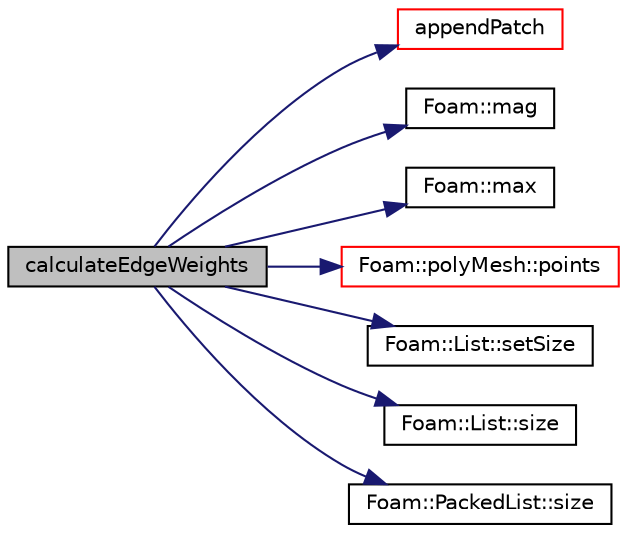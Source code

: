 digraph "calculateEdgeWeights"
{
  bgcolor="transparent";
  edge [fontname="Helvetica",fontsize="10",labelfontname="Helvetica",labelfontsize="10"];
  node [fontname="Helvetica",fontsize="10",shape=record];
  rankdir="LR";
  Node2796 [label="calculateEdgeWeights",height=0.2,width=0.4,color="black", fillcolor="grey75", style="filled", fontcolor="black"];
  Node2796 -> Node2797 [color="midnightblue",fontsize="10",style="solid",fontname="Helvetica"];
  Node2797 [label="appendPatch",height=0.2,width=0.4,color="red",URL="$a25857.html#aed2a5a12ca106976301dd2d80efcb85a",tooltip="Helper:append patch to end of mesh. "];
  Node2796 -> Node2888 [color="midnightblue",fontsize="10",style="solid",fontname="Helvetica"];
  Node2888 [label="Foam::mag",height=0.2,width=0.4,color="black",URL="$a21851.html#a929da2a3fdcf3dacbbe0487d3a330dae"];
  Node2796 -> Node2889 [color="midnightblue",fontsize="10",style="solid",fontname="Helvetica"];
  Node2889 [label="Foam::max",height=0.2,width=0.4,color="black",URL="$a21851.html#ac993e906cf2774ae77e666bc24e81733"];
  Node2796 -> Node2890 [color="midnightblue",fontsize="10",style="solid",fontname="Helvetica"];
  Node2890 [label="Foam::polyMesh::points",height=0.2,width=0.4,color="red",URL="$a28565.html#ac44123fc1265297c41a43c3b62fdb4c2",tooltip="Return raw points. "];
  Node2796 -> Node2873 [color="midnightblue",fontsize="10",style="solid",fontname="Helvetica"];
  Node2873 [label="Foam::List::setSize",height=0.2,width=0.4,color="black",URL="$a26833.html#aedb985ffeaf1bdbfeccc2a8730405703",tooltip="Reset size of List. "];
  Node2796 -> Node2891 [color="midnightblue",fontsize="10",style="solid",fontname="Helvetica"];
  Node2891 [label="Foam::List::size",height=0.2,width=0.4,color="black",URL="$a26833.html#a8a5f6fa29bd4b500caf186f60245b384",tooltip="Override size to be inconsistent with allocated storage. "];
  Node2796 -> Node2892 [color="midnightblue",fontsize="10",style="solid",fontname="Helvetica"];
  Node2892 [label="Foam::PackedList::size",height=0.2,width=0.4,color="black",URL="$a27053.html#a47b3bf30da1eb3ab8076b5fbe00e0494",tooltip="Number of entries. "];
}
